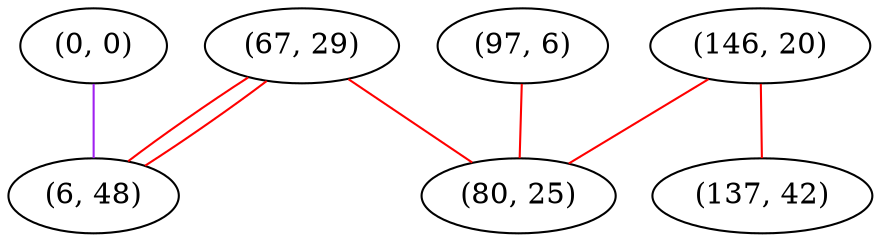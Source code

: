 graph "" {
"(0, 0)";
"(146, 20)";
"(137, 42)";
"(97, 6)";
"(67, 29)";
"(80, 25)";
"(6, 48)";
"(0, 0)" -- "(6, 48)"  [color=purple, key=0, weight=4];
"(146, 20)" -- "(80, 25)"  [color=red, key=0, weight=1];
"(146, 20)" -- "(137, 42)"  [color=red, key=0, weight=1];
"(97, 6)" -- "(80, 25)"  [color=red, key=0, weight=1];
"(67, 29)" -- "(80, 25)"  [color=red, key=0, weight=1];
"(67, 29)" -- "(6, 48)"  [color=red, key=0, weight=1];
"(67, 29)" -- "(6, 48)"  [color=red, key=1, weight=1];
}
